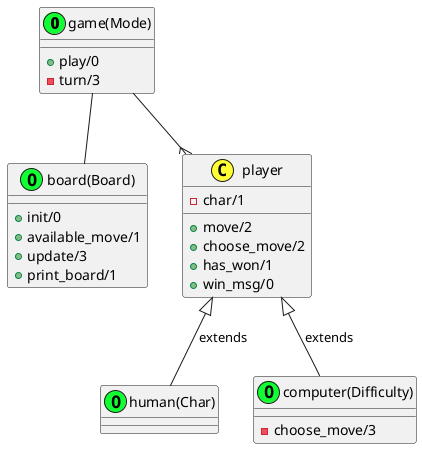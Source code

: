 @startuml
class game(Mode) << (O, #11ff33) >> {
    {method} + play/0
    {method} -turn/3
}


class board(Board) << (O, #11ff33) >> {
    {method} +init/0
    {method} +available_move/1
    {method} +update/3
    {method} +print_board/1
}

class player << (C, #ffff33) >> {
    {field} -char/1
    {method} +move/2
    {method} +choose_move/2
    {method} +has_won/1
    {method} +win_msg/0
}

class human(Char) << (O, #11ff33) >>

class computer(Difficulty) << (O, #11ff33) >> {
    {method} -choose_move/3
}

player <|-- "human(Char)" : "extends"
player <|-- "computer(Difficulty)" : "extends"

"game(Mode)" -- "board(Board)"
"game(Mode)" --{ "player"

@enduml
